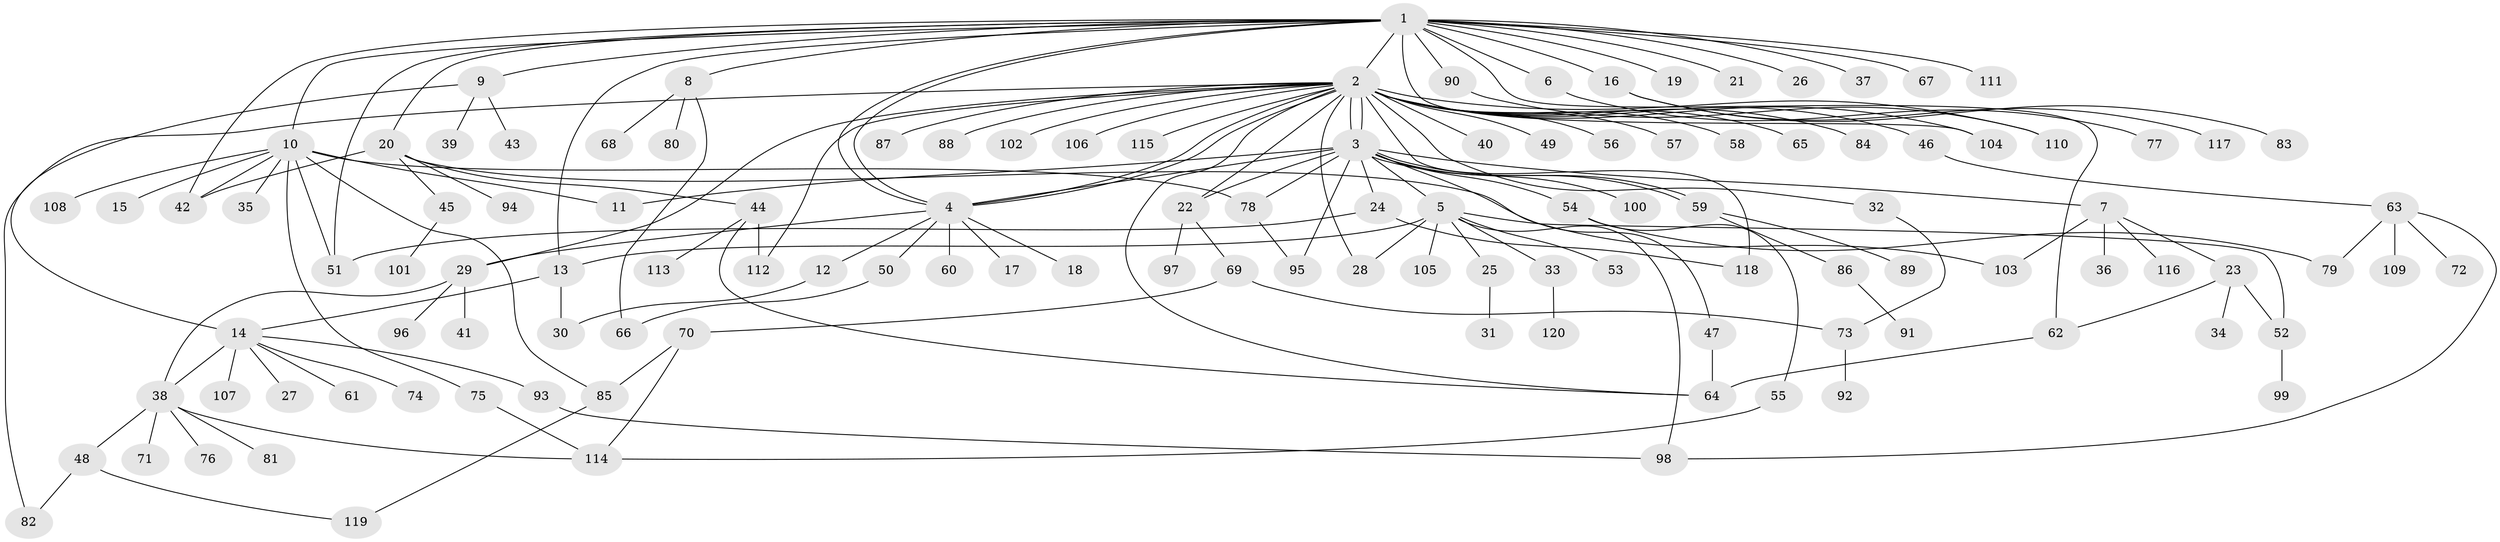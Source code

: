 // coarse degree distribution, {19: 0.010752688172043012, 27: 0.010752688172043012, 17: 0.010752688172043012, 10: 0.021505376344086023, 8: 0.021505376344086023, 2: 0.21505376344086022, 4: 0.06451612903225806, 3: 0.11827956989247312, 1: 0.4838709677419355, 5: 0.03225806451612903, 6: 0.010752688172043012}
// Generated by graph-tools (version 1.1) at 2025/23/03/03/25 07:23:52]
// undirected, 120 vertices, 160 edges
graph export_dot {
graph [start="1"]
  node [color=gray90,style=filled];
  1;
  2;
  3;
  4;
  5;
  6;
  7;
  8;
  9;
  10;
  11;
  12;
  13;
  14;
  15;
  16;
  17;
  18;
  19;
  20;
  21;
  22;
  23;
  24;
  25;
  26;
  27;
  28;
  29;
  30;
  31;
  32;
  33;
  34;
  35;
  36;
  37;
  38;
  39;
  40;
  41;
  42;
  43;
  44;
  45;
  46;
  47;
  48;
  49;
  50;
  51;
  52;
  53;
  54;
  55;
  56;
  57;
  58;
  59;
  60;
  61;
  62;
  63;
  64;
  65;
  66;
  67;
  68;
  69;
  70;
  71;
  72;
  73;
  74;
  75;
  76;
  77;
  78;
  79;
  80;
  81;
  82;
  83;
  84;
  85;
  86;
  87;
  88;
  89;
  90;
  91;
  92;
  93;
  94;
  95;
  96;
  97;
  98;
  99;
  100;
  101;
  102;
  103;
  104;
  105;
  106;
  107;
  108;
  109;
  110;
  111;
  112;
  113;
  114;
  115;
  116;
  117;
  118;
  119;
  120;
  1 -- 2;
  1 -- 4;
  1 -- 4;
  1 -- 6;
  1 -- 8;
  1 -- 9;
  1 -- 10;
  1 -- 13;
  1 -- 16;
  1 -- 19;
  1 -- 20;
  1 -- 21;
  1 -- 26;
  1 -- 37;
  1 -- 42;
  1 -- 51;
  1 -- 62;
  1 -- 67;
  1 -- 90;
  1 -- 104;
  1 -- 111;
  2 -- 3;
  2 -- 3;
  2 -- 4;
  2 -- 4;
  2 -- 22;
  2 -- 28;
  2 -- 29;
  2 -- 32;
  2 -- 40;
  2 -- 46;
  2 -- 49;
  2 -- 56;
  2 -- 57;
  2 -- 58;
  2 -- 64;
  2 -- 65;
  2 -- 82;
  2 -- 84;
  2 -- 87;
  2 -- 88;
  2 -- 102;
  2 -- 104;
  2 -- 106;
  2 -- 110;
  2 -- 112;
  2 -- 115;
  2 -- 118;
  3 -- 4;
  3 -- 5;
  3 -- 7;
  3 -- 11;
  3 -- 22;
  3 -- 24;
  3 -- 47;
  3 -- 54;
  3 -- 59;
  3 -- 59;
  3 -- 78;
  3 -- 95;
  3 -- 100;
  4 -- 12;
  4 -- 17;
  4 -- 18;
  4 -- 29;
  4 -- 50;
  4 -- 60;
  5 -- 13;
  5 -- 25;
  5 -- 28;
  5 -- 33;
  5 -- 52;
  5 -- 53;
  5 -- 98;
  5 -- 105;
  6 -- 77;
  7 -- 23;
  7 -- 36;
  7 -- 103;
  7 -- 116;
  8 -- 66;
  8 -- 68;
  8 -- 80;
  9 -- 14;
  9 -- 39;
  9 -- 43;
  10 -- 11;
  10 -- 15;
  10 -- 35;
  10 -- 42;
  10 -- 51;
  10 -- 75;
  10 -- 78;
  10 -- 85;
  10 -- 108;
  12 -- 30;
  13 -- 14;
  13 -- 30;
  14 -- 27;
  14 -- 38;
  14 -- 61;
  14 -- 74;
  14 -- 93;
  14 -- 107;
  16 -- 83;
  16 -- 117;
  20 -- 42;
  20 -- 44;
  20 -- 45;
  20 -- 94;
  20 -- 103;
  22 -- 69;
  22 -- 97;
  23 -- 34;
  23 -- 52;
  23 -- 62;
  24 -- 51;
  24 -- 118;
  25 -- 31;
  29 -- 38;
  29 -- 41;
  29 -- 96;
  32 -- 73;
  33 -- 120;
  38 -- 48;
  38 -- 71;
  38 -- 76;
  38 -- 81;
  38 -- 114;
  44 -- 64;
  44 -- 112;
  44 -- 113;
  45 -- 101;
  46 -- 63;
  47 -- 64;
  48 -- 82;
  48 -- 119;
  50 -- 66;
  52 -- 99;
  54 -- 55;
  54 -- 79;
  55 -- 114;
  59 -- 86;
  59 -- 89;
  62 -- 64;
  63 -- 72;
  63 -- 79;
  63 -- 98;
  63 -- 109;
  69 -- 70;
  69 -- 73;
  70 -- 85;
  70 -- 114;
  73 -- 92;
  75 -- 114;
  78 -- 95;
  85 -- 119;
  86 -- 91;
  90 -- 110;
  93 -- 98;
}

